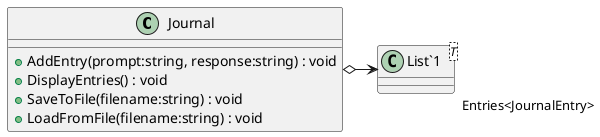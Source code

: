 @startuml
class Journal {
    + AddEntry(prompt:string, response:string) : void
    + DisplayEntries() : void
    + SaveToFile(filename:string) : void
    + LoadFromFile(filename:string) : void
}
class "List`1"<T> {
}
Journal o-> "Entries<JournalEntry>" "List`1"
@enduml
